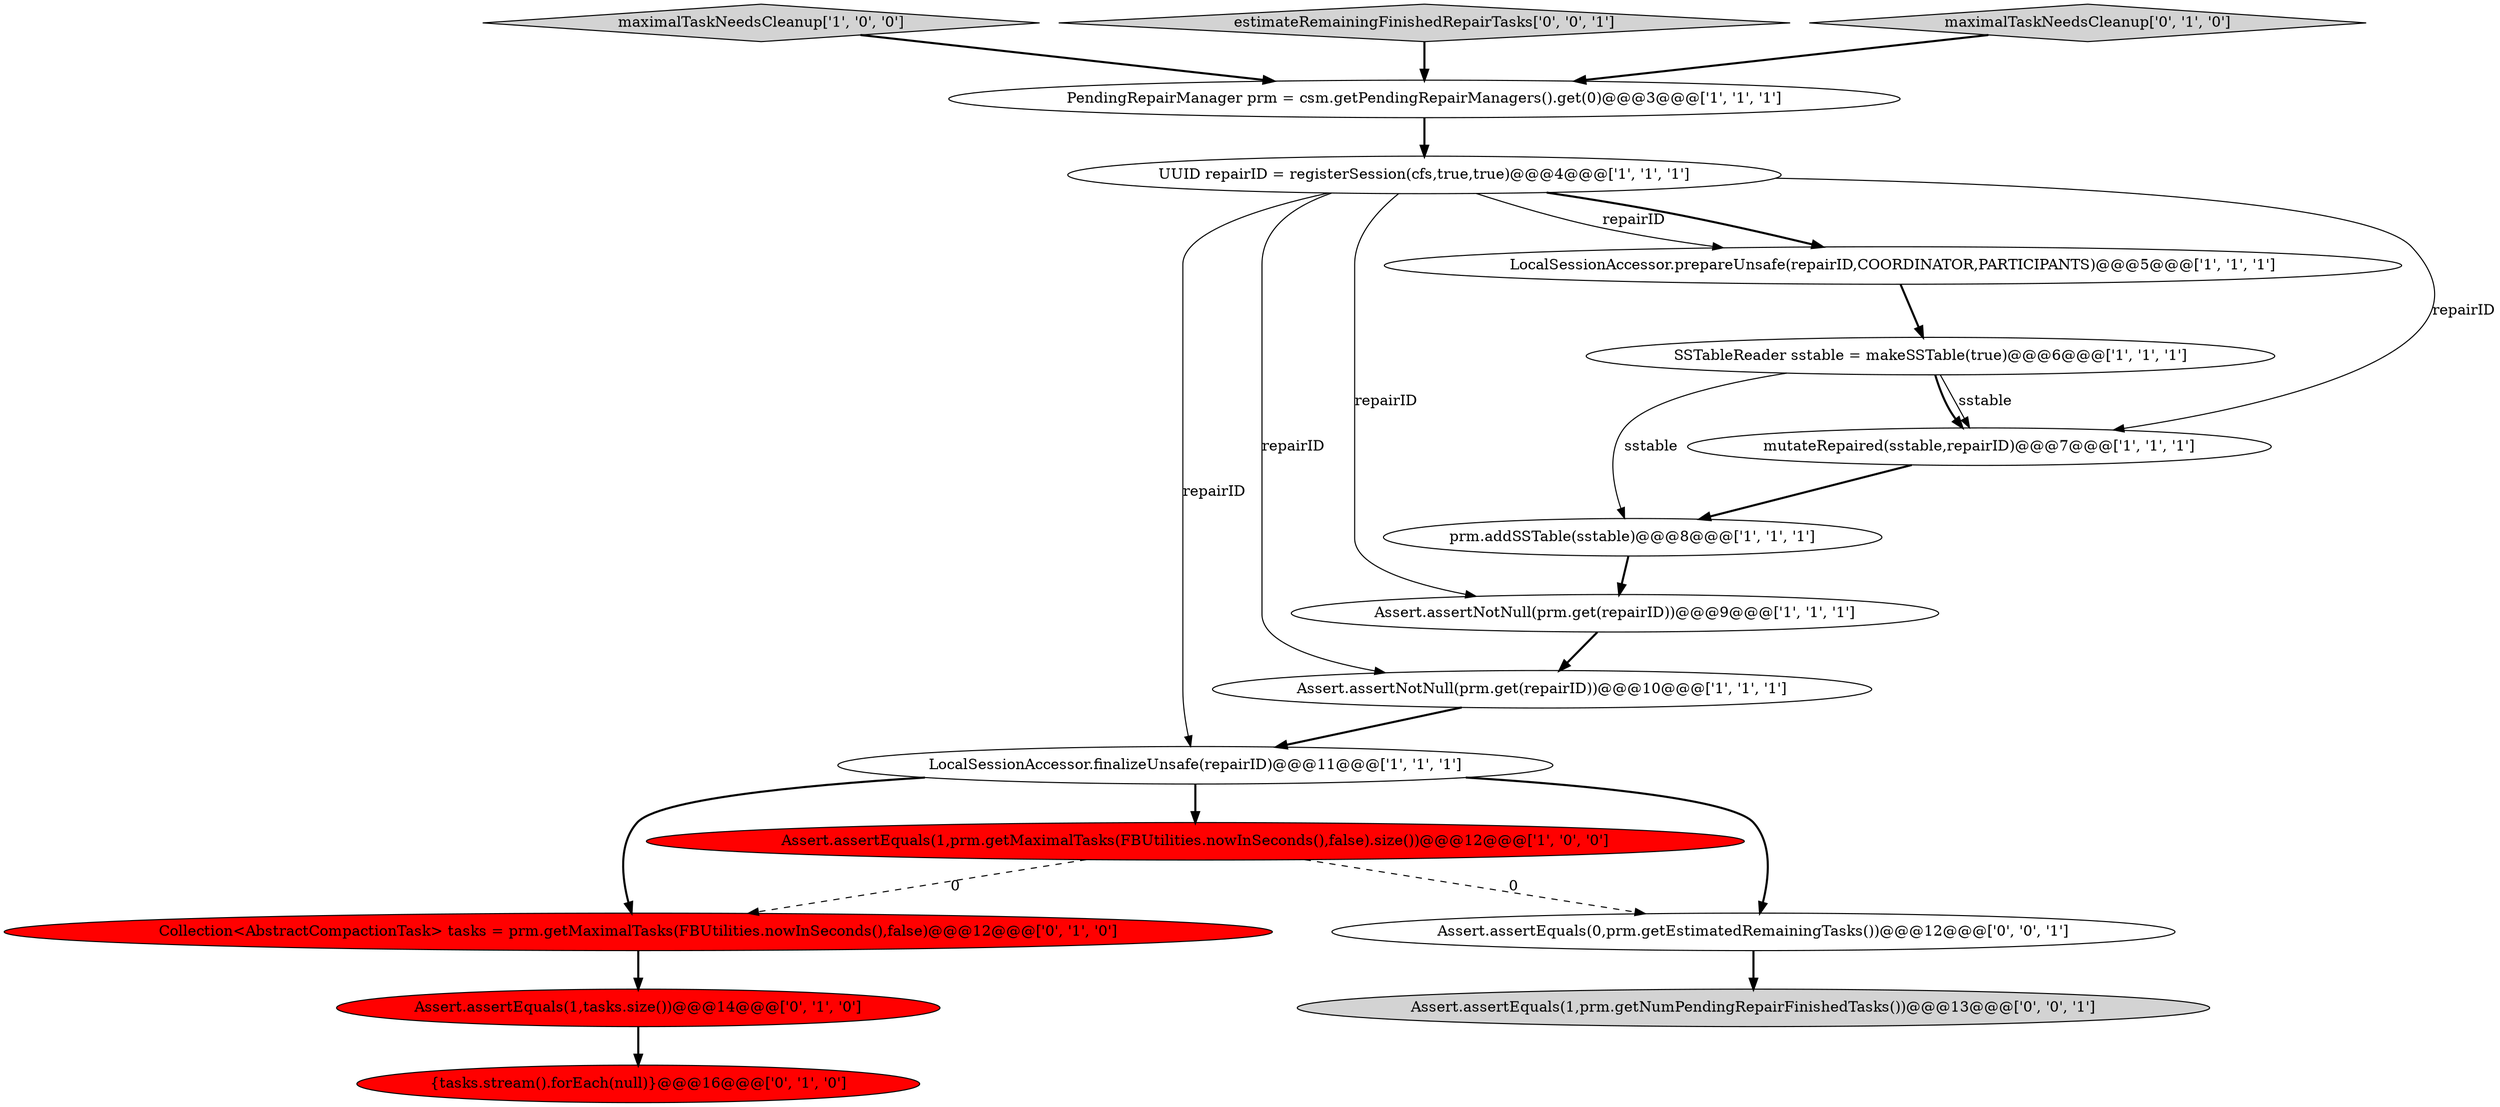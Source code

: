 digraph {
5 [style = filled, label = "UUID repairID = registerSession(cfs,true,true)@@@4@@@['1', '1', '1']", fillcolor = white, shape = ellipse image = "AAA0AAABBB1BBB"];
10 [style = filled, label = "LocalSessionAccessor.finalizeUnsafe(repairID)@@@11@@@['1', '1', '1']", fillcolor = white, shape = ellipse image = "AAA0AAABBB1BBB"];
2 [style = filled, label = "Assert.assertNotNull(prm.get(repairID))@@@9@@@['1', '1', '1']", fillcolor = white, shape = ellipse image = "AAA0AAABBB1BBB"];
0 [style = filled, label = "LocalSessionAccessor.prepareUnsafe(repairID,COORDINATOR,PARTICIPANTS)@@@5@@@['1', '1', '1']", fillcolor = white, shape = ellipse image = "AAA0AAABBB1BBB"];
7 [style = filled, label = "prm.addSSTable(sstable)@@@8@@@['1', '1', '1']", fillcolor = white, shape = ellipse image = "AAA0AAABBB1BBB"];
1 [style = filled, label = "maximalTaskNeedsCleanup['1', '0', '0']", fillcolor = lightgray, shape = diamond image = "AAA0AAABBB1BBB"];
8 [style = filled, label = "PendingRepairManager prm = csm.getPendingRepairManagers().get(0)@@@3@@@['1', '1', '1']", fillcolor = white, shape = ellipse image = "AAA0AAABBB1BBB"];
17 [style = filled, label = "estimateRemainingFinishedRepairTasks['0', '0', '1']", fillcolor = lightgray, shape = diamond image = "AAA0AAABBB3BBB"];
4 [style = filled, label = "Assert.assertEquals(1,prm.getMaximalTasks(FBUtilities.nowInSeconds(),false).size())@@@12@@@['1', '0', '0']", fillcolor = red, shape = ellipse image = "AAA1AAABBB1BBB"];
13 [style = filled, label = "Collection<AbstractCompactionTask> tasks = prm.getMaximalTasks(FBUtilities.nowInSeconds(),false)@@@12@@@['0', '1', '0']", fillcolor = red, shape = ellipse image = "AAA1AAABBB2BBB"];
14 [style = filled, label = "Assert.assertEquals(1,tasks.size())@@@14@@@['0', '1', '0']", fillcolor = red, shape = ellipse image = "AAA1AAABBB2BBB"];
15 [style = filled, label = "Assert.assertEquals(1,prm.getNumPendingRepairFinishedTasks())@@@13@@@['0', '0', '1']", fillcolor = lightgray, shape = ellipse image = "AAA0AAABBB3BBB"];
12 [style = filled, label = "{tasks.stream().forEach(null)}@@@16@@@['0', '1', '0']", fillcolor = red, shape = ellipse image = "AAA1AAABBB2BBB"];
11 [style = filled, label = "maximalTaskNeedsCleanup['0', '1', '0']", fillcolor = lightgray, shape = diamond image = "AAA0AAABBB2BBB"];
16 [style = filled, label = "Assert.assertEquals(0,prm.getEstimatedRemainingTasks())@@@12@@@['0', '0', '1']", fillcolor = white, shape = ellipse image = "AAA0AAABBB3BBB"];
9 [style = filled, label = "Assert.assertNotNull(prm.get(repairID))@@@10@@@['1', '1', '1']", fillcolor = white, shape = ellipse image = "AAA0AAABBB1BBB"];
6 [style = filled, label = "mutateRepaired(sstable,repairID)@@@7@@@['1', '1', '1']", fillcolor = white, shape = ellipse image = "AAA0AAABBB1BBB"];
3 [style = filled, label = "SSTableReader sstable = makeSSTable(true)@@@6@@@['1', '1', '1']", fillcolor = white, shape = ellipse image = "AAA0AAABBB1BBB"];
0->3 [style = bold, label=""];
17->8 [style = bold, label=""];
16->15 [style = bold, label=""];
1->8 [style = bold, label=""];
4->16 [style = dashed, label="0"];
5->0 [style = solid, label="repairID"];
3->6 [style = solid, label="sstable"];
3->6 [style = bold, label=""];
5->9 [style = solid, label="repairID"];
2->9 [style = bold, label=""];
9->10 [style = bold, label=""];
8->5 [style = bold, label=""];
5->0 [style = bold, label=""];
10->13 [style = bold, label=""];
10->16 [style = bold, label=""];
5->6 [style = solid, label="repairID"];
7->2 [style = bold, label=""];
3->7 [style = solid, label="sstable"];
5->10 [style = solid, label="repairID"];
14->12 [style = bold, label=""];
10->4 [style = bold, label=""];
11->8 [style = bold, label=""];
6->7 [style = bold, label=""];
4->13 [style = dashed, label="0"];
13->14 [style = bold, label=""];
5->2 [style = solid, label="repairID"];
}
